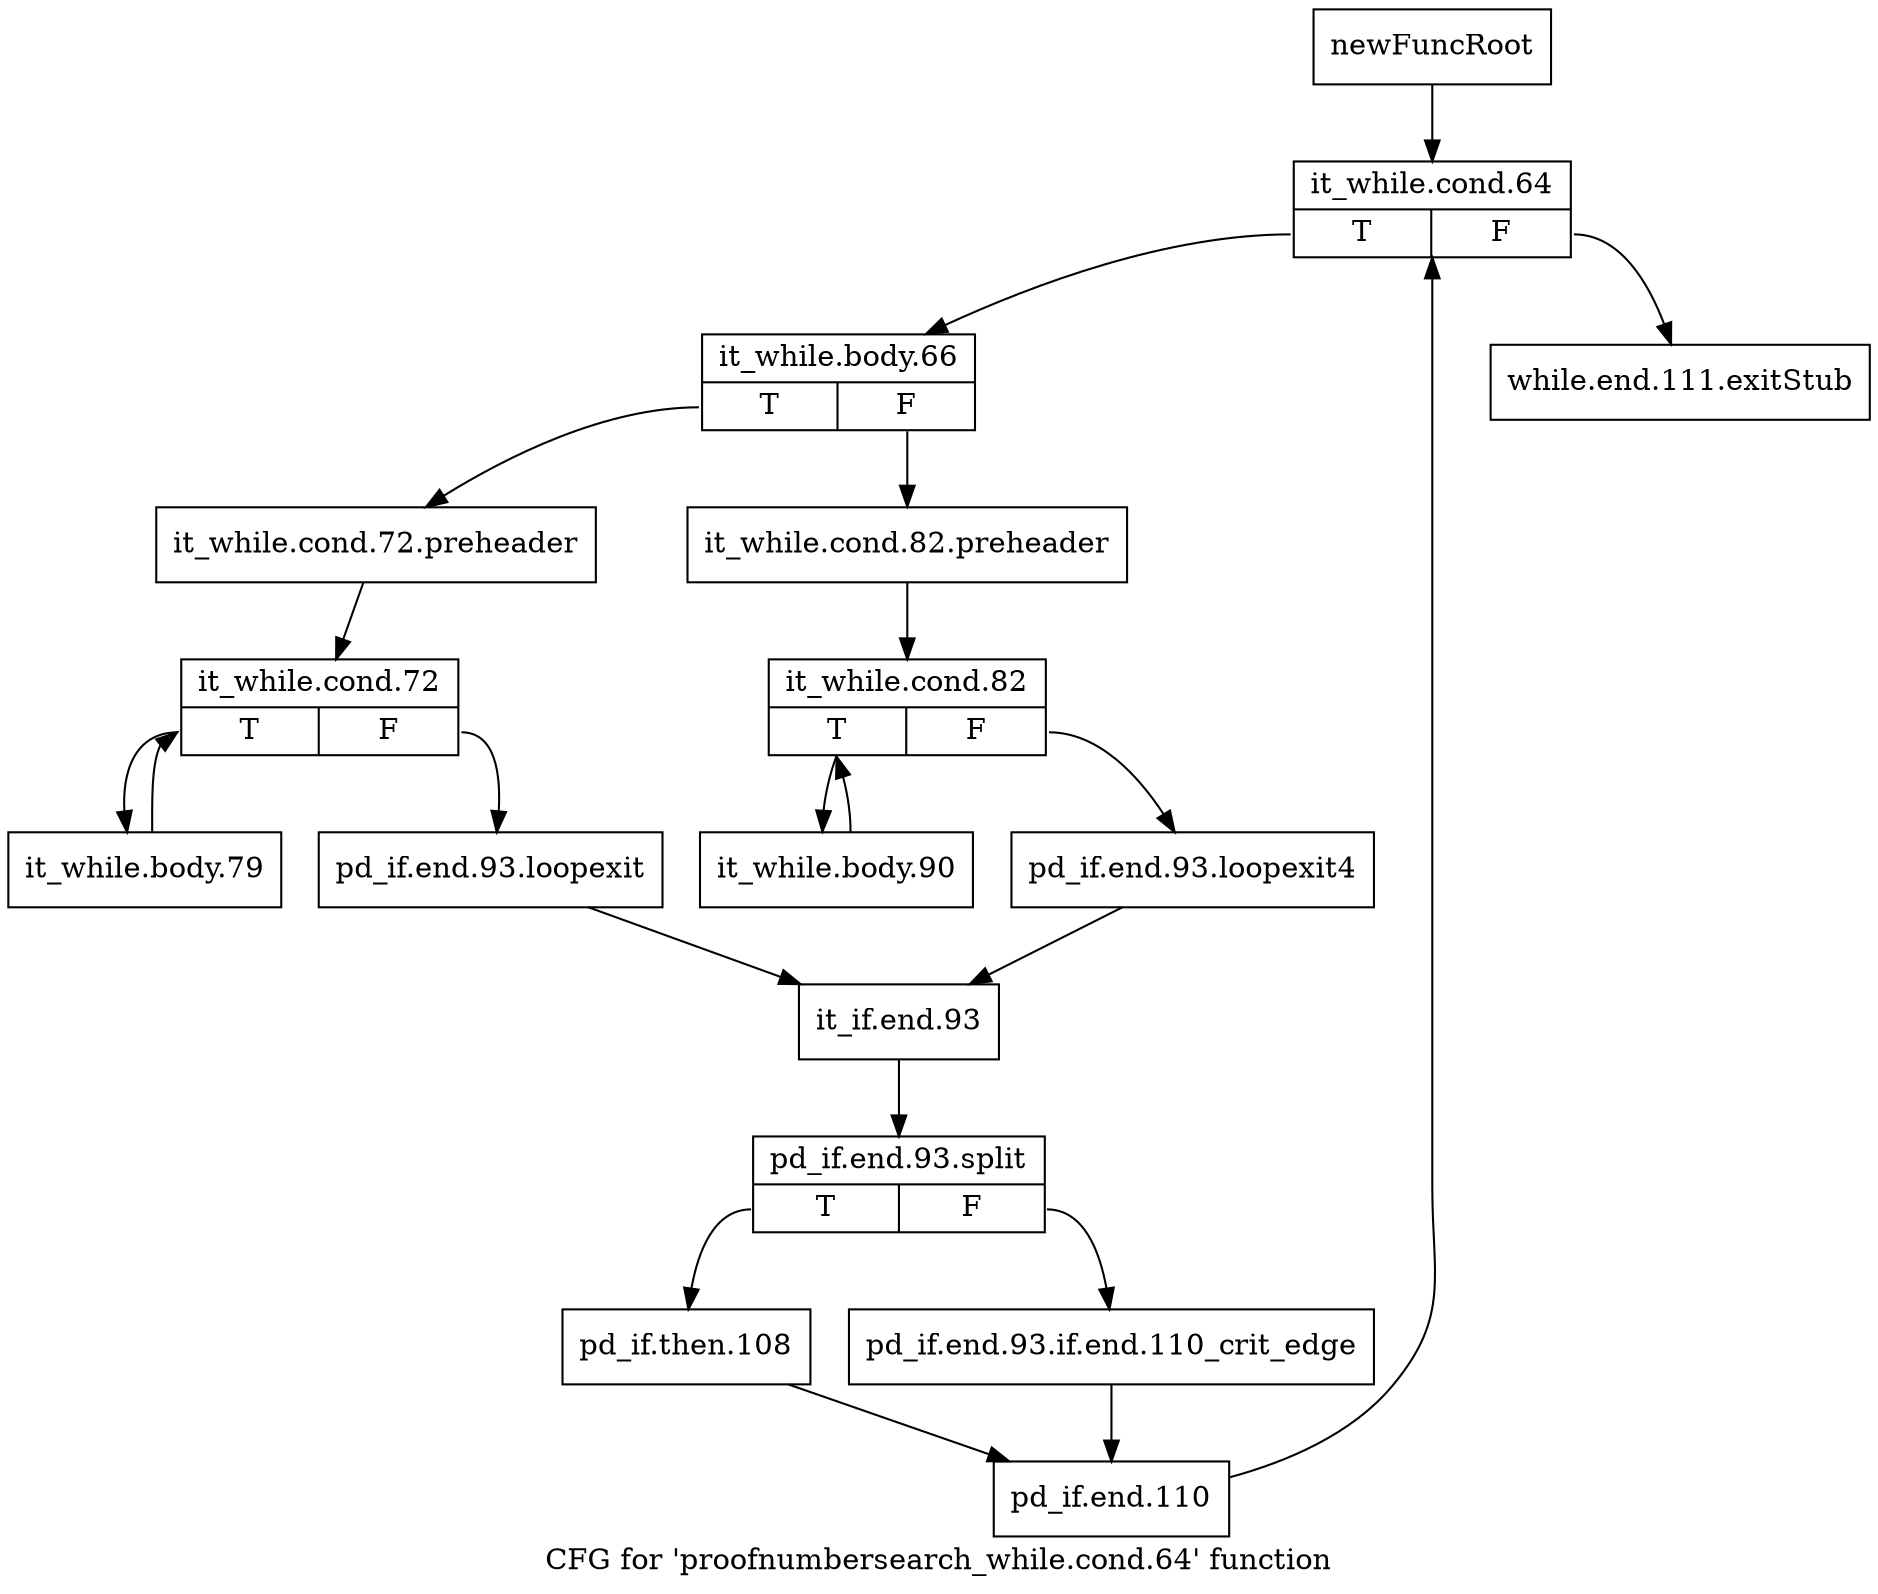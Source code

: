 digraph "CFG for 'proofnumbersearch_while.cond.64' function" {
	label="CFG for 'proofnumbersearch_while.cond.64' function";

	Node0x10e0220 [shape=record,label="{newFuncRoot}"];
	Node0x10e0220 -> Node0x10e02c0;
	Node0x10e0270 [shape=record,label="{while.end.111.exitStub}"];
	Node0x10e02c0 [shape=record,label="{it_while.cond.64|{<s0>T|<s1>F}}"];
	Node0x10e02c0:s0 -> Node0x10e0310;
	Node0x10e02c0:s1 -> Node0x10e0270;
	Node0x10e0310 [shape=record,label="{it_while.body.66|{<s0>T|<s1>F}}"];
	Node0x10e0310:s0 -> Node0x10e04a0;
	Node0x10e0310:s1 -> Node0x10e0360;
	Node0x10e0360 [shape=record,label="{it_while.cond.82.preheader}"];
	Node0x10e0360 -> Node0x10e03b0;
	Node0x10e03b0 [shape=record,label="{it_while.cond.82|{<s0>T|<s1>F}}"];
	Node0x10e03b0:s0 -> Node0x10e0450;
	Node0x10e03b0:s1 -> Node0x10e0400;
	Node0x10e0400 [shape=record,label="{pd_if.end.93.loopexit4}"];
	Node0x10e0400 -> Node0x10e0590;
	Node0x10e0450 [shape=record,label="{it_while.body.90}"];
	Node0x10e0450 -> Node0x10e03b0;
	Node0x10e04a0 [shape=record,label="{it_while.cond.72.preheader}"];
	Node0x10e04a0 -> Node0x10e04f0;
	Node0x10e04f0 [shape=record,label="{it_while.cond.72|{<s0>T|<s1>F}}"];
	Node0x10e04f0:s0 -> Node0x10e06d0;
	Node0x10e04f0:s1 -> Node0x10e0540;
	Node0x10e0540 [shape=record,label="{pd_if.end.93.loopexit}"];
	Node0x10e0540 -> Node0x10e0590;
	Node0x10e0590 [shape=record,label="{it_if.end.93}"];
	Node0x10e0590 -> Node0x12a4920;
	Node0x12a4920 [shape=record,label="{pd_if.end.93.split|{<s0>T|<s1>F}}"];
	Node0x12a4920:s0 -> Node0x10e0630;
	Node0x12a4920:s1 -> Node0x10e05e0;
	Node0x10e05e0 [shape=record,label="{pd_if.end.93.if.end.110_crit_edge}"];
	Node0x10e05e0 -> Node0x10e0680;
	Node0x10e0630 [shape=record,label="{pd_if.then.108}"];
	Node0x10e0630 -> Node0x10e0680;
	Node0x10e0680 [shape=record,label="{pd_if.end.110}"];
	Node0x10e0680 -> Node0x10e02c0;
	Node0x10e06d0 [shape=record,label="{it_while.body.79}"];
	Node0x10e06d0 -> Node0x10e04f0;
}
